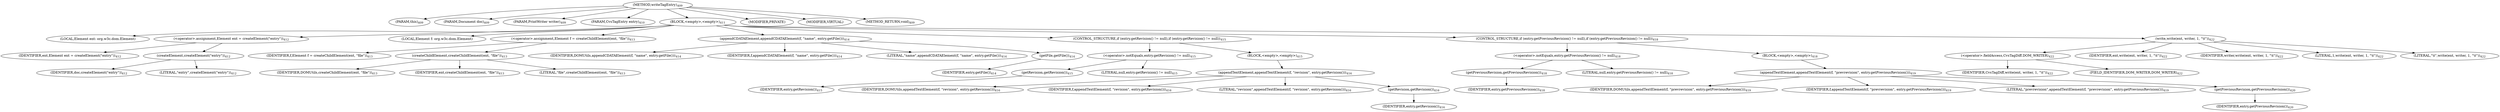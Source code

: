 digraph "writeTagEntry" {  
"775" [label = <(METHOD,writeTagEntry)<SUB>409</SUB>> ]
"776" [label = <(PARAM,this)<SUB>409</SUB>> ]
"777" [label = <(PARAM,Document doc)<SUB>409</SUB>> ]
"778" [label = <(PARAM,PrintWriter writer)<SUB>409</SUB>> ]
"779" [label = <(PARAM,CvsTagEntry entry)<SUB>410</SUB>> ]
"780" [label = <(BLOCK,&lt;empty&gt;,&lt;empty&gt;)<SUB>411</SUB>> ]
"781" [label = <(LOCAL,Element ent: org.w3c.dom.Element)> ]
"782" [label = <(&lt;operator&gt;.assignment,Element ent = createElement(&quot;entry&quot;))<SUB>412</SUB>> ]
"783" [label = <(IDENTIFIER,ent,Element ent = createElement(&quot;entry&quot;))<SUB>412</SUB>> ]
"784" [label = <(createElement,createElement(&quot;entry&quot;))<SUB>412</SUB>> ]
"785" [label = <(IDENTIFIER,doc,createElement(&quot;entry&quot;))<SUB>412</SUB>> ]
"786" [label = <(LITERAL,&quot;entry&quot;,createElement(&quot;entry&quot;))<SUB>412</SUB>> ]
"787" [label = <(LOCAL,Element f: org.w3c.dom.Element)> ]
"788" [label = <(&lt;operator&gt;.assignment,Element f = createChildElement(ent, &quot;file&quot;))<SUB>413</SUB>> ]
"789" [label = <(IDENTIFIER,f,Element f = createChildElement(ent, &quot;file&quot;))<SUB>413</SUB>> ]
"790" [label = <(createChildElement,createChildElement(ent, &quot;file&quot;))<SUB>413</SUB>> ]
"791" [label = <(IDENTIFIER,DOMUtils,createChildElement(ent, &quot;file&quot;))<SUB>413</SUB>> ]
"792" [label = <(IDENTIFIER,ent,createChildElement(ent, &quot;file&quot;))<SUB>413</SUB>> ]
"793" [label = <(LITERAL,&quot;file&quot;,createChildElement(ent, &quot;file&quot;))<SUB>413</SUB>> ]
"794" [label = <(appendCDATAElement,appendCDATAElement(f, &quot;name&quot;, entry.getFile()))<SUB>414</SUB>> ]
"795" [label = <(IDENTIFIER,DOMUtils,appendCDATAElement(f, &quot;name&quot;, entry.getFile()))<SUB>414</SUB>> ]
"796" [label = <(IDENTIFIER,f,appendCDATAElement(f, &quot;name&quot;, entry.getFile()))<SUB>414</SUB>> ]
"797" [label = <(LITERAL,&quot;name&quot;,appendCDATAElement(f, &quot;name&quot;, entry.getFile()))<SUB>414</SUB>> ]
"798" [label = <(getFile,getFile())<SUB>414</SUB>> ]
"799" [label = <(IDENTIFIER,entry,getFile())<SUB>414</SUB>> ]
"800" [label = <(CONTROL_STRUCTURE,if (entry.getRevision() != null),if (entry.getRevision() != null))<SUB>415</SUB>> ]
"801" [label = <(&lt;operator&gt;.notEquals,entry.getRevision() != null)<SUB>415</SUB>> ]
"802" [label = <(getRevision,getRevision())<SUB>415</SUB>> ]
"803" [label = <(IDENTIFIER,entry,getRevision())<SUB>415</SUB>> ]
"804" [label = <(LITERAL,null,entry.getRevision() != null)<SUB>415</SUB>> ]
"805" [label = <(BLOCK,&lt;empty&gt;,&lt;empty&gt;)<SUB>415</SUB>> ]
"806" [label = <(appendTextElement,appendTextElement(f, &quot;revision&quot;, entry.getRevision()))<SUB>416</SUB>> ]
"807" [label = <(IDENTIFIER,DOMUtils,appendTextElement(f, &quot;revision&quot;, entry.getRevision()))<SUB>416</SUB>> ]
"808" [label = <(IDENTIFIER,f,appendTextElement(f, &quot;revision&quot;, entry.getRevision()))<SUB>416</SUB>> ]
"809" [label = <(LITERAL,&quot;revision&quot;,appendTextElement(f, &quot;revision&quot;, entry.getRevision()))<SUB>416</SUB>> ]
"810" [label = <(getRevision,getRevision())<SUB>416</SUB>> ]
"811" [label = <(IDENTIFIER,entry,getRevision())<SUB>416</SUB>> ]
"812" [label = <(CONTROL_STRUCTURE,if (entry.getPreviousRevision() != null),if (entry.getPreviousRevision() != null))<SUB>418</SUB>> ]
"813" [label = <(&lt;operator&gt;.notEquals,entry.getPreviousRevision() != null)<SUB>418</SUB>> ]
"814" [label = <(getPreviousRevision,getPreviousRevision())<SUB>418</SUB>> ]
"815" [label = <(IDENTIFIER,entry,getPreviousRevision())<SUB>418</SUB>> ]
"816" [label = <(LITERAL,null,entry.getPreviousRevision() != null)<SUB>418</SUB>> ]
"817" [label = <(BLOCK,&lt;empty&gt;,&lt;empty&gt;)<SUB>418</SUB>> ]
"818" [label = <(appendTextElement,appendTextElement(f, &quot;prevrevision&quot;, entry.getPreviousRevision()))<SUB>419</SUB>> ]
"819" [label = <(IDENTIFIER,DOMUtils,appendTextElement(f, &quot;prevrevision&quot;, entry.getPreviousRevision()))<SUB>419</SUB>> ]
"820" [label = <(IDENTIFIER,f,appendTextElement(f, &quot;prevrevision&quot;, entry.getPreviousRevision()))<SUB>419</SUB>> ]
"821" [label = <(LITERAL,&quot;prevrevision&quot;,appendTextElement(f, &quot;prevrevision&quot;, entry.getPreviousRevision()))<SUB>419</SUB>> ]
"822" [label = <(getPreviousRevision,getPreviousRevision())<SUB>420</SUB>> ]
"823" [label = <(IDENTIFIER,entry,getPreviousRevision())<SUB>420</SUB>> ]
"824" [label = <(write,write(ent, writer, 1, &quot;\t&quot;))<SUB>422</SUB>> ]
"825" [label = <(&lt;operator&gt;.fieldAccess,CvsTagDiff.DOM_WRITER)<SUB>422</SUB>> ]
"826" [label = <(IDENTIFIER,CvsTagDiff,write(ent, writer, 1, &quot;\t&quot;))<SUB>422</SUB>> ]
"827" [label = <(FIELD_IDENTIFIER,DOM_WRITER,DOM_WRITER)<SUB>422</SUB>> ]
"828" [label = <(IDENTIFIER,ent,write(ent, writer, 1, &quot;\t&quot;))<SUB>422</SUB>> ]
"829" [label = <(IDENTIFIER,writer,write(ent, writer, 1, &quot;\t&quot;))<SUB>422</SUB>> ]
"830" [label = <(LITERAL,1,write(ent, writer, 1, &quot;\t&quot;))<SUB>422</SUB>> ]
"831" [label = <(LITERAL,&quot;\t&quot;,write(ent, writer, 1, &quot;\t&quot;))<SUB>422</SUB>> ]
"832" [label = <(MODIFIER,PRIVATE)> ]
"833" [label = <(MODIFIER,VIRTUAL)> ]
"834" [label = <(METHOD_RETURN,void)<SUB>409</SUB>> ]
  "775" -> "776" 
  "775" -> "777" 
  "775" -> "778" 
  "775" -> "779" 
  "775" -> "780" 
  "775" -> "832" 
  "775" -> "833" 
  "775" -> "834" 
  "780" -> "781" 
  "780" -> "782" 
  "780" -> "787" 
  "780" -> "788" 
  "780" -> "794" 
  "780" -> "800" 
  "780" -> "812" 
  "780" -> "824" 
  "782" -> "783" 
  "782" -> "784" 
  "784" -> "785" 
  "784" -> "786" 
  "788" -> "789" 
  "788" -> "790" 
  "790" -> "791" 
  "790" -> "792" 
  "790" -> "793" 
  "794" -> "795" 
  "794" -> "796" 
  "794" -> "797" 
  "794" -> "798" 
  "798" -> "799" 
  "800" -> "801" 
  "800" -> "805" 
  "801" -> "802" 
  "801" -> "804" 
  "802" -> "803" 
  "805" -> "806" 
  "806" -> "807" 
  "806" -> "808" 
  "806" -> "809" 
  "806" -> "810" 
  "810" -> "811" 
  "812" -> "813" 
  "812" -> "817" 
  "813" -> "814" 
  "813" -> "816" 
  "814" -> "815" 
  "817" -> "818" 
  "818" -> "819" 
  "818" -> "820" 
  "818" -> "821" 
  "818" -> "822" 
  "822" -> "823" 
  "824" -> "825" 
  "824" -> "828" 
  "824" -> "829" 
  "824" -> "830" 
  "824" -> "831" 
  "825" -> "826" 
  "825" -> "827" 
}
